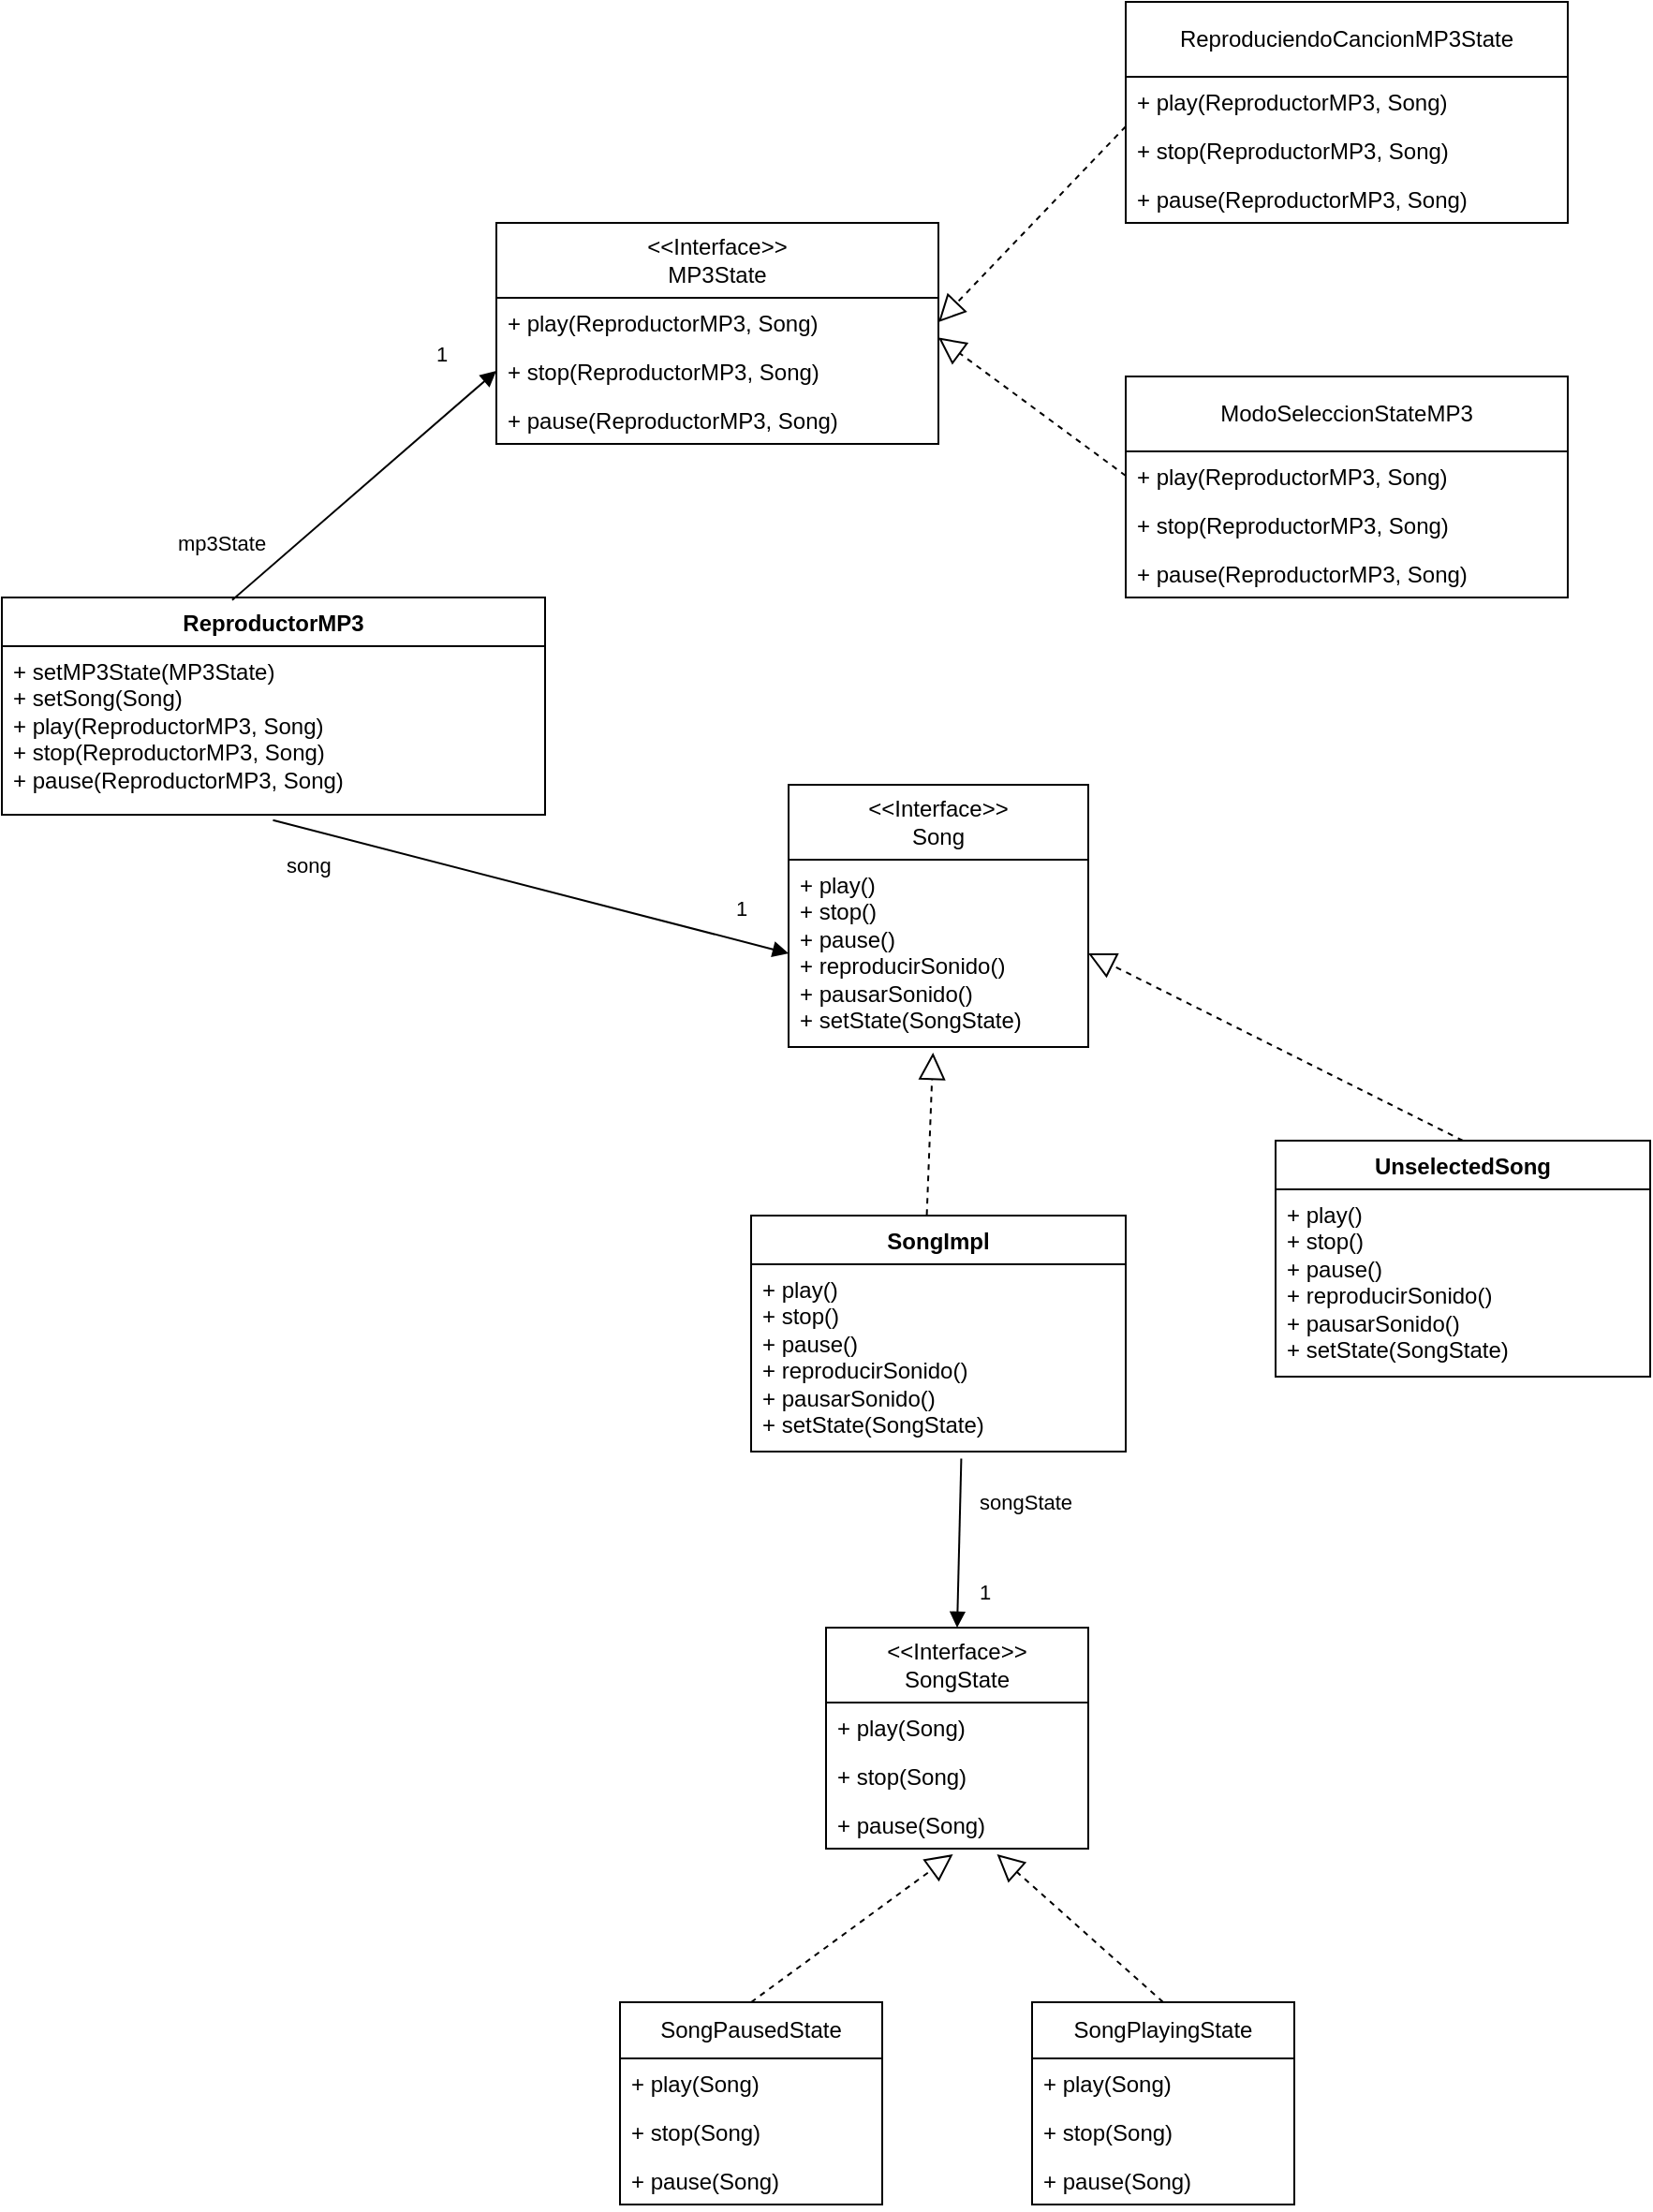 <mxfile version="21.6.8" type="device">
  <diagram name="Página-1" id="D4drcyLVOcaaSSVnB43a">
    <mxGraphModel dx="2258" dy="1115" grid="1" gridSize="10" guides="1" tooltips="1" connect="1" arrows="1" fold="1" page="1" pageScale="1" pageWidth="827" pageHeight="1169" math="0" shadow="0">
      <root>
        <mxCell id="0" />
        <mxCell id="1" parent="0" />
        <mxCell id="bZqsT1xWtQryvfIEw-b1-2" value="&amp;lt;&amp;lt;Interface&amp;gt;&amp;gt;&lt;br&gt;MP3State" style="swimlane;fontStyle=0;childLayout=stackLayout;horizontal=1;startSize=40;fillColor=none;horizontalStack=0;resizeParent=1;resizeParentMax=0;resizeLast=0;collapsible=1;marginBottom=0;whiteSpace=wrap;html=1;" vertex="1" parent="1">
          <mxGeometry x="304" y="210" width="236" height="118" as="geometry" />
        </mxCell>
        <mxCell id="bZqsT1xWtQryvfIEw-b1-3" value="+ play(ReproductorMP3, Song)" style="text;strokeColor=none;fillColor=none;align=left;verticalAlign=top;spacingLeft=4;spacingRight=4;overflow=hidden;rotatable=0;points=[[0,0.5],[1,0.5]];portConstraint=eastwest;whiteSpace=wrap;html=1;" vertex="1" parent="bZqsT1xWtQryvfIEw-b1-2">
          <mxGeometry y="40" width="236" height="26" as="geometry" />
        </mxCell>
        <mxCell id="bZqsT1xWtQryvfIEw-b1-4" value="+ stop(ReproductorMP3, Song)" style="text;strokeColor=none;fillColor=none;align=left;verticalAlign=top;spacingLeft=4;spacingRight=4;overflow=hidden;rotatable=0;points=[[0,0.5],[1,0.5]];portConstraint=eastwest;whiteSpace=wrap;html=1;" vertex="1" parent="bZqsT1xWtQryvfIEw-b1-2">
          <mxGeometry y="66" width="236" height="26" as="geometry" />
        </mxCell>
        <mxCell id="bZqsT1xWtQryvfIEw-b1-5" value="+ pause(ReproductorMP3, Song)" style="text;strokeColor=none;fillColor=none;align=left;verticalAlign=top;spacingLeft=4;spacingRight=4;overflow=hidden;rotatable=0;points=[[0,0.5],[1,0.5]];portConstraint=eastwest;whiteSpace=wrap;html=1;" vertex="1" parent="bZqsT1xWtQryvfIEw-b1-2">
          <mxGeometry y="92" width="236" height="26" as="geometry" />
        </mxCell>
        <mxCell id="bZqsT1xWtQryvfIEw-b1-6" value="ReproductorMP3" style="swimlane;fontStyle=1;align=center;verticalAlign=top;childLayout=stackLayout;horizontal=1;startSize=26;horizontalStack=0;resizeParent=1;resizeParentMax=0;resizeLast=0;collapsible=1;marginBottom=0;whiteSpace=wrap;html=1;" vertex="1" parent="1">
          <mxGeometry x="40" y="410" width="290" height="116" as="geometry" />
        </mxCell>
        <mxCell id="bZqsT1xWtQryvfIEw-b1-9" value="+ setMP3State(MP3State)&lt;br&gt;+ setSong(Song)&lt;br&gt;+ play(ReproductorMP3, Song)&lt;br&gt;+ stop(ReproductorMP3, Song)&lt;br&gt;+ pause(ReproductorMP3, Song)" style="text;strokeColor=none;fillColor=none;align=left;verticalAlign=top;spacingLeft=4;spacingRight=4;overflow=hidden;rotatable=0;points=[[0,0.5],[1,0.5]];portConstraint=eastwest;whiteSpace=wrap;html=1;" vertex="1" parent="bZqsT1xWtQryvfIEw-b1-6">
          <mxGeometry y="26" width="290" height="90" as="geometry" />
        </mxCell>
        <mxCell id="bZqsT1xWtQryvfIEw-b1-10" value="mp3State" style="endArrow=block;endFill=1;html=1;align=left;verticalAlign=top;rounded=0;exitX=0.424;exitY=0.012;exitDx=0;exitDy=0;exitPerimeter=0;entryX=0;entryY=0.5;entryDx=0;entryDy=0;" edge="1" parent="1" source="bZqsT1xWtQryvfIEw-b1-6" target="bZqsT1xWtQryvfIEw-b1-4">
          <mxGeometry x="-0.948" y="53" relative="1" as="geometry">
            <mxPoint x="340" y="340" as="sourcePoint" />
            <mxPoint x="500" y="340" as="targetPoint" />
            <mxPoint as="offset" />
          </mxGeometry>
        </mxCell>
        <mxCell id="bZqsT1xWtQryvfIEw-b1-11" value="1" style="edgeLabel;resizable=0;html=1;align=left;verticalAlign=bottom;" connectable="0" vertex="1" parent="bZqsT1xWtQryvfIEw-b1-10">
          <mxGeometry x="-1" relative="1" as="geometry">
            <mxPoint x="107" y="-123" as="offset" />
          </mxGeometry>
        </mxCell>
        <mxCell id="bZqsT1xWtQryvfIEw-b1-13" value="&amp;lt;&amp;lt;Interface&amp;gt;&amp;gt;&lt;br&gt;Song" style="swimlane;fontStyle=0;childLayout=stackLayout;horizontal=1;startSize=40;fillColor=none;horizontalStack=0;resizeParent=1;resizeParentMax=0;resizeLast=0;collapsible=1;marginBottom=0;whiteSpace=wrap;html=1;" vertex="1" parent="1">
          <mxGeometry x="460" y="510" width="160" height="140" as="geometry" />
        </mxCell>
        <mxCell id="bZqsT1xWtQryvfIEw-b1-14" value="+ play()&lt;br&gt;+ stop()&lt;br&gt;+ pause()&lt;br&gt;+ reproducirSonido()&lt;br&gt;+ pausarSonido()&lt;br&gt;+ setState(SongState)" style="text;strokeColor=none;fillColor=none;align=left;verticalAlign=top;spacingLeft=4;spacingRight=4;overflow=hidden;rotatable=0;points=[[0,0.5],[1,0.5]];portConstraint=eastwest;whiteSpace=wrap;html=1;" vertex="1" parent="bZqsT1xWtQryvfIEw-b1-13">
          <mxGeometry y="40" width="160" height="100" as="geometry" />
        </mxCell>
        <mxCell id="bZqsT1xWtQryvfIEw-b1-17" value="song" style="endArrow=block;endFill=1;html=1;align=left;verticalAlign=top;rounded=0;exitX=0.499;exitY=1.032;exitDx=0;exitDy=0;exitPerimeter=0;entryX=0;entryY=0.5;entryDx=0;entryDy=0;" edge="1" parent="1" source="bZqsT1xWtQryvfIEw-b1-9" target="bZqsT1xWtQryvfIEw-b1-14">
          <mxGeometry x="-0.944" y="-9" relative="1" as="geometry">
            <mxPoint x="173" y="421" as="sourcePoint" />
            <mxPoint x="314" y="299" as="targetPoint" />
            <mxPoint as="offset" />
          </mxGeometry>
        </mxCell>
        <mxCell id="bZqsT1xWtQryvfIEw-b1-18" value="1" style="edgeLabel;resizable=0;html=1;align=left;verticalAlign=bottom;" connectable="0" vertex="1" parent="bZqsT1xWtQryvfIEw-b1-17">
          <mxGeometry x="-1" relative="1" as="geometry">
            <mxPoint x="245" y="56" as="offset" />
          </mxGeometry>
        </mxCell>
        <mxCell id="bZqsT1xWtQryvfIEw-b1-21" value="SongImpl" style="swimlane;fontStyle=1;align=center;verticalAlign=top;childLayout=stackLayout;horizontal=1;startSize=26;horizontalStack=0;resizeParent=1;resizeParentMax=0;resizeLast=0;collapsible=1;marginBottom=0;whiteSpace=wrap;html=1;" vertex="1" parent="1">
          <mxGeometry x="440" y="740" width="200" height="126" as="geometry" />
        </mxCell>
        <mxCell id="bZqsT1xWtQryvfIEw-b1-24" value="+ play()&lt;br&gt;+ stop()&lt;br&gt;+ pause()&lt;br&gt;+ reproducirSonido()&lt;br&gt;+ pausarSonido()&lt;br&gt;+ setState(SongState)" style="text;strokeColor=none;fillColor=none;align=left;verticalAlign=top;spacingLeft=4;spacingRight=4;overflow=hidden;rotatable=0;points=[[0,0.5],[1,0.5]];portConstraint=eastwest;whiteSpace=wrap;html=1;" vertex="1" parent="bZqsT1xWtQryvfIEw-b1-21">
          <mxGeometry y="26" width="200" height="100" as="geometry" />
        </mxCell>
        <mxCell id="bZqsT1xWtQryvfIEw-b1-29" value="&amp;lt;&amp;lt;Interface&amp;gt;&amp;gt;&lt;br&gt;SongState" style="swimlane;fontStyle=0;childLayout=stackLayout;horizontal=1;startSize=40;fillColor=none;horizontalStack=0;resizeParent=1;resizeParentMax=0;resizeLast=0;collapsible=1;marginBottom=0;whiteSpace=wrap;html=1;" vertex="1" parent="1">
          <mxGeometry x="480" y="960" width="140" height="118" as="geometry" />
        </mxCell>
        <mxCell id="bZqsT1xWtQryvfIEw-b1-30" value="+ play(Song)" style="text;strokeColor=none;fillColor=none;align=left;verticalAlign=top;spacingLeft=4;spacingRight=4;overflow=hidden;rotatable=0;points=[[0,0.5],[1,0.5]];portConstraint=eastwest;whiteSpace=wrap;html=1;" vertex="1" parent="bZqsT1xWtQryvfIEw-b1-29">
          <mxGeometry y="40" width="140" height="26" as="geometry" />
        </mxCell>
        <mxCell id="bZqsT1xWtQryvfIEw-b1-32" value="+ stop(Song)" style="text;strokeColor=none;fillColor=none;align=left;verticalAlign=top;spacingLeft=4;spacingRight=4;overflow=hidden;rotatable=0;points=[[0,0.5],[1,0.5]];portConstraint=eastwest;whiteSpace=wrap;html=1;" vertex="1" parent="bZqsT1xWtQryvfIEw-b1-29">
          <mxGeometry y="66" width="140" height="26" as="geometry" />
        </mxCell>
        <mxCell id="bZqsT1xWtQryvfIEw-b1-31" value="+ pause(Song)" style="text;strokeColor=none;fillColor=none;align=left;verticalAlign=top;spacingLeft=4;spacingRight=4;overflow=hidden;rotatable=0;points=[[0,0.5],[1,0.5]];portConstraint=eastwest;whiteSpace=wrap;html=1;" vertex="1" parent="bZqsT1xWtQryvfIEw-b1-29">
          <mxGeometry y="92" width="140" height="26" as="geometry" />
        </mxCell>
        <mxCell id="bZqsT1xWtQryvfIEw-b1-35" value="" style="endArrow=block;dashed=1;endFill=0;endSize=12;html=1;rounded=0;exitX=0.469;exitY=-0.003;exitDx=0;exitDy=0;exitPerimeter=0;entryX=0.482;entryY=1.03;entryDx=0;entryDy=0;entryPerimeter=0;" edge="1" parent="1" source="bZqsT1xWtQryvfIEw-b1-21" target="bZqsT1xWtQryvfIEw-b1-14">
          <mxGeometry width="160" relative="1" as="geometry">
            <mxPoint x="556" y="741" as="sourcePoint" />
            <mxPoint x="800" y="700" as="targetPoint" />
          </mxGeometry>
        </mxCell>
        <mxCell id="bZqsT1xWtQryvfIEw-b1-36" value="songState" style="endArrow=block;endFill=1;html=1;align=left;verticalAlign=top;rounded=0;exitX=0.561;exitY=1.037;exitDx=0;exitDy=0;exitPerimeter=0;entryX=0.5;entryY=0;entryDx=0;entryDy=0;" edge="1" parent="1" source="bZqsT1xWtQryvfIEw-b1-24" target="bZqsT1xWtQryvfIEw-b1-29">
          <mxGeometry x="-0.776" y="8" relative="1" as="geometry">
            <mxPoint x="195" y="539" as="sourcePoint" />
            <mxPoint x="470" y="610" as="targetPoint" />
            <mxPoint as="offset" />
          </mxGeometry>
        </mxCell>
        <mxCell id="bZqsT1xWtQryvfIEw-b1-37" value="1" style="edgeLabel;resizable=0;html=1;align=left;verticalAlign=bottom;" connectable="0" vertex="1" parent="bZqsT1xWtQryvfIEw-b1-36">
          <mxGeometry x="-1" relative="1" as="geometry">
            <mxPoint x="8" y="80" as="offset" />
          </mxGeometry>
        </mxCell>
        <mxCell id="bZqsT1xWtQryvfIEw-b1-46" value="SongPausedState" style="swimlane;fontStyle=0;childLayout=stackLayout;horizontal=1;startSize=30;fillColor=none;horizontalStack=0;resizeParent=1;resizeParentMax=0;resizeLast=0;collapsible=1;marginBottom=0;whiteSpace=wrap;html=1;" vertex="1" parent="1">
          <mxGeometry x="370" y="1160" width="140" height="108" as="geometry" />
        </mxCell>
        <mxCell id="bZqsT1xWtQryvfIEw-b1-47" value="+ play(Song)" style="text;strokeColor=none;fillColor=none;align=left;verticalAlign=top;spacingLeft=4;spacingRight=4;overflow=hidden;rotatable=0;points=[[0,0.5],[1,0.5]];portConstraint=eastwest;whiteSpace=wrap;html=1;" vertex="1" parent="bZqsT1xWtQryvfIEw-b1-46">
          <mxGeometry y="30" width="140" height="26" as="geometry" />
        </mxCell>
        <mxCell id="bZqsT1xWtQryvfIEw-b1-48" value="+ stop(Song)" style="text;strokeColor=none;fillColor=none;align=left;verticalAlign=top;spacingLeft=4;spacingRight=4;overflow=hidden;rotatable=0;points=[[0,0.5],[1,0.5]];portConstraint=eastwest;whiteSpace=wrap;html=1;" vertex="1" parent="bZqsT1xWtQryvfIEw-b1-46">
          <mxGeometry y="56" width="140" height="26" as="geometry" />
        </mxCell>
        <mxCell id="bZqsT1xWtQryvfIEw-b1-49" value="+ pause(Song)" style="text;strokeColor=none;fillColor=none;align=left;verticalAlign=top;spacingLeft=4;spacingRight=4;overflow=hidden;rotatable=0;points=[[0,0.5],[1,0.5]];portConstraint=eastwest;whiteSpace=wrap;html=1;" vertex="1" parent="bZqsT1xWtQryvfIEw-b1-46">
          <mxGeometry y="82" width="140" height="26" as="geometry" />
        </mxCell>
        <mxCell id="bZqsT1xWtQryvfIEw-b1-50" value="SongPlayingState" style="swimlane;fontStyle=0;childLayout=stackLayout;horizontal=1;startSize=30;fillColor=none;horizontalStack=0;resizeParent=1;resizeParentMax=0;resizeLast=0;collapsible=1;marginBottom=0;whiteSpace=wrap;html=1;" vertex="1" parent="1">
          <mxGeometry x="590" y="1160" width="140" height="108" as="geometry" />
        </mxCell>
        <mxCell id="bZqsT1xWtQryvfIEw-b1-51" value="+ play(Song)" style="text;strokeColor=none;fillColor=none;align=left;verticalAlign=top;spacingLeft=4;spacingRight=4;overflow=hidden;rotatable=0;points=[[0,0.5],[1,0.5]];portConstraint=eastwest;whiteSpace=wrap;html=1;" vertex="1" parent="bZqsT1xWtQryvfIEw-b1-50">
          <mxGeometry y="30" width="140" height="26" as="geometry" />
        </mxCell>
        <mxCell id="bZqsT1xWtQryvfIEw-b1-52" value="+ stop(Song)" style="text;strokeColor=none;fillColor=none;align=left;verticalAlign=top;spacingLeft=4;spacingRight=4;overflow=hidden;rotatable=0;points=[[0,0.5],[1,0.5]];portConstraint=eastwest;whiteSpace=wrap;html=1;" vertex="1" parent="bZqsT1xWtQryvfIEw-b1-50">
          <mxGeometry y="56" width="140" height="26" as="geometry" />
        </mxCell>
        <mxCell id="bZqsT1xWtQryvfIEw-b1-53" value="+ pause(Song)" style="text;strokeColor=none;fillColor=none;align=left;verticalAlign=top;spacingLeft=4;spacingRight=4;overflow=hidden;rotatable=0;points=[[0,0.5],[1,0.5]];portConstraint=eastwest;whiteSpace=wrap;html=1;" vertex="1" parent="bZqsT1xWtQryvfIEw-b1-50">
          <mxGeometry y="82" width="140" height="26" as="geometry" />
        </mxCell>
        <mxCell id="bZqsT1xWtQryvfIEw-b1-54" value="" style="endArrow=block;dashed=1;endFill=0;endSize=12;html=1;rounded=0;exitX=0.5;exitY=0;exitDx=0;exitDy=0;entryX=0.484;entryY=1.117;entryDx=0;entryDy=0;entryPerimeter=0;" edge="1" parent="1" source="bZqsT1xWtQryvfIEw-b1-46" target="bZqsT1xWtQryvfIEw-b1-31">
          <mxGeometry width="160" relative="1" as="geometry">
            <mxPoint x="544" y="750" as="sourcePoint" />
            <mxPoint x="547" y="663" as="targetPoint" />
          </mxGeometry>
        </mxCell>
        <mxCell id="bZqsT1xWtQryvfIEw-b1-55" value="" style="endArrow=block;dashed=1;endFill=0;endSize=12;html=1;rounded=0;exitX=0.5;exitY=0;exitDx=0;exitDy=0;entryX=0.652;entryY=1.117;entryDx=0;entryDy=0;entryPerimeter=0;" edge="1" parent="1" source="bZqsT1xWtQryvfIEw-b1-50" target="bZqsT1xWtQryvfIEw-b1-31">
          <mxGeometry width="160" relative="1" as="geometry">
            <mxPoint x="554" y="760" as="sourcePoint" />
            <mxPoint x="557" y="673" as="targetPoint" />
          </mxGeometry>
        </mxCell>
        <mxCell id="bZqsT1xWtQryvfIEw-b1-56" value="UnselectedSong" style="swimlane;fontStyle=1;align=center;verticalAlign=top;childLayout=stackLayout;horizontal=1;startSize=26;horizontalStack=0;resizeParent=1;resizeParentMax=0;resizeLast=0;collapsible=1;marginBottom=0;whiteSpace=wrap;html=1;" vertex="1" parent="1">
          <mxGeometry x="720" y="700" width="200" height="126" as="geometry" />
        </mxCell>
        <mxCell id="bZqsT1xWtQryvfIEw-b1-57" value="+ play()&lt;br&gt;+ stop()&lt;br&gt;+ pause()&lt;br&gt;+ reproducirSonido()&lt;br&gt;+ pausarSonido()&lt;br&gt;+ setState(SongState)" style="text;strokeColor=none;fillColor=none;align=left;verticalAlign=top;spacingLeft=4;spacingRight=4;overflow=hidden;rotatable=0;points=[[0,0.5],[1,0.5]];portConstraint=eastwest;whiteSpace=wrap;html=1;" vertex="1" parent="bZqsT1xWtQryvfIEw-b1-56">
          <mxGeometry y="26" width="200" height="100" as="geometry" />
        </mxCell>
        <mxCell id="bZqsT1xWtQryvfIEw-b1-58" value="" style="endArrow=block;dashed=1;endFill=0;endSize=12;html=1;rounded=0;exitX=0.5;exitY=0;exitDx=0;exitDy=0;entryX=1;entryY=0.5;entryDx=0;entryDy=0;" edge="1" parent="1" source="bZqsT1xWtQryvfIEw-b1-56" target="bZqsT1xWtQryvfIEw-b1-14">
          <mxGeometry width="160" relative="1" as="geometry">
            <mxPoint x="544" y="750" as="sourcePoint" />
            <mxPoint x="547" y="663" as="targetPoint" />
          </mxGeometry>
        </mxCell>
        <mxCell id="bZqsT1xWtQryvfIEw-b1-59" value="ReproduciendoCancionMP3State" style="swimlane;fontStyle=0;childLayout=stackLayout;horizontal=1;startSize=40;fillColor=none;horizontalStack=0;resizeParent=1;resizeParentMax=0;resizeLast=0;collapsible=1;marginBottom=0;whiteSpace=wrap;html=1;" vertex="1" parent="1">
          <mxGeometry x="640" y="92" width="236" height="118" as="geometry" />
        </mxCell>
        <mxCell id="bZqsT1xWtQryvfIEw-b1-60" value="+ play(ReproductorMP3, Song)" style="text;strokeColor=none;fillColor=none;align=left;verticalAlign=top;spacingLeft=4;spacingRight=4;overflow=hidden;rotatable=0;points=[[0,0.5],[1,0.5]];portConstraint=eastwest;whiteSpace=wrap;html=1;" vertex="1" parent="bZqsT1xWtQryvfIEw-b1-59">
          <mxGeometry y="40" width="236" height="26" as="geometry" />
        </mxCell>
        <mxCell id="bZqsT1xWtQryvfIEw-b1-61" value="+ stop(ReproductorMP3, Song)" style="text;strokeColor=none;fillColor=none;align=left;verticalAlign=top;spacingLeft=4;spacingRight=4;overflow=hidden;rotatable=0;points=[[0,0.5],[1,0.5]];portConstraint=eastwest;whiteSpace=wrap;html=1;" vertex="1" parent="bZqsT1xWtQryvfIEw-b1-59">
          <mxGeometry y="66" width="236" height="26" as="geometry" />
        </mxCell>
        <mxCell id="bZqsT1xWtQryvfIEw-b1-62" value="+ pause(ReproductorMP3, Song)" style="text;strokeColor=none;fillColor=none;align=left;verticalAlign=top;spacingLeft=4;spacingRight=4;overflow=hidden;rotatable=0;points=[[0,0.5],[1,0.5]];portConstraint=eastwest;whiteSpace=wrap;html=1;" vertex="1" parent="bZqsT1xWtQryvfIEw-b1-59">
          <mxGeometry y="92" width="236" height="26" as="geometry" />
        </mxCell>
        <mxCell id="bZqsT1xWtQryvfIEw-b1-63" value="ModoSeleccionStateMP3" style="swimlane;fontStyle=0;childLayout=stackLayout;horizontal=1;startSize=40;fillColor=none;horizontalStack=0;resizeParent=1;resizeParentMax=0;resizeLast=0;collapsible=1;marginBottom=0;whiteSpace=wrap;html=1;" vertex="1" parent="1">
          <mxGeometry x="640" y="292" width="236" height="118" as="geometry" />
        </mxCell>
        <mxCell id="bZqsT1xWtQryvfIEw-b1-64" value="+ play(ReproductorMP3, Song)" style="text;strokeColor=none;fillColor=none;align=left;verticalAlign=top;spacingLeft=4;spacingRight=4;overflow=hidden;rotatable=0;points=[[0,0.5],[1,0.5]];portConstraint=eastwest;whiteSpace=wrap;html=1;" vertex="1" parent="bZqsT1xWtQryvfIEw-b1-63">
          <mxGeometry y="40" width="236" height="26" as="geometry" />
        </mxCell>
        <mxCell id="bZqsT1xWtQryvfIEw-b1-65" value="+ stop(ReproductorMP3, Song)" style="text;strokeColor=none;fillColor=none;align=left;verticalAlign=top;spacingLeft=4;spacingRight=4;overflow=hidden;rotatable=0;points=[[0,0.5],[1,0.5]];portConstraint=eastwest;whiteSpace=wrap;html=1;" vertex="1" parent="bZqsT1xWtQryvfIEw-b1-63">
          <mxGeometry y="66" width="236" height="26" as="geometry" />
        </mxCell>
        <mxCell id="bZqsT1xWtQryvfIEw-b1-66" value="+ pause(ReproductorMP3, Song)" style="text;strokeColor=none;fillColor=none;align=left;verticalAlign=top;spacingLeft=4;spacingRight=4;overflow=hidden;rotatable=0;points=[[0,0.5],[1,0.5]];portConstraint=eastwest;whiteSpace=wrap;html=1;" vertex="1" parent="bZqsT1xWtQryvfIEw-b1-63">
          <mxGeometry y="92" width="236" height="26" as="geometry" />
        </mxCell>
        <mxCell id="bZqsT1xWtQryvfIEw-b1-67" value="" style="endArrow=block;dashed=1;endFill=0;endSize=12;html=1;rounded=0;exitX=0;exitY=0.5;exitDx=0;exitDy=0;entryX=1;entryY=-0.183;entryDx=0;entryDy=0;entryPerimeter=0;" edge="1" parent="1" source="bZqsT1xWtQryvfIEw-b1-64" target="bZqsT1xWtQryvfIEw-b1-4">
          <mxGeometry width="160" relative="1" as="geometry">
            <mxPoint x="830" y="710" as="sourcePoint" />
            <mxPoint x="630" y="610" as="targetPoint" />
          </mxGeometry>
        </mxCell>
        <mxCell id="bZqsT1xWtQryvfIEw-b1-68" value="" style="endArrow=block;dashed=1;endFill=0;endSize=12;html=1;rounded=0;exitX=0;exitY=0.019;exitDx=0;exitDy=0;exitPerimeter=0;entryX=1;entryY=0.5;entryDx=0;entryDy=0;" edge="1" parent="1" source="bZqsT1xWtQryvfIEw-b1-61" target="bZqsT1xWtQryvfIEw-b1-3">
          <mxGeometry width="160" relative="1" as="geometry">
            <mxPoint x="840" y="720" as="sourcePoint" />
            <mxPoint x="600" y="360" as="targetPoint" />
          </mxGeometry>
        </mxCell>
      </root>
    </mxGraphModel>
  </diagram>
</mxfile>
